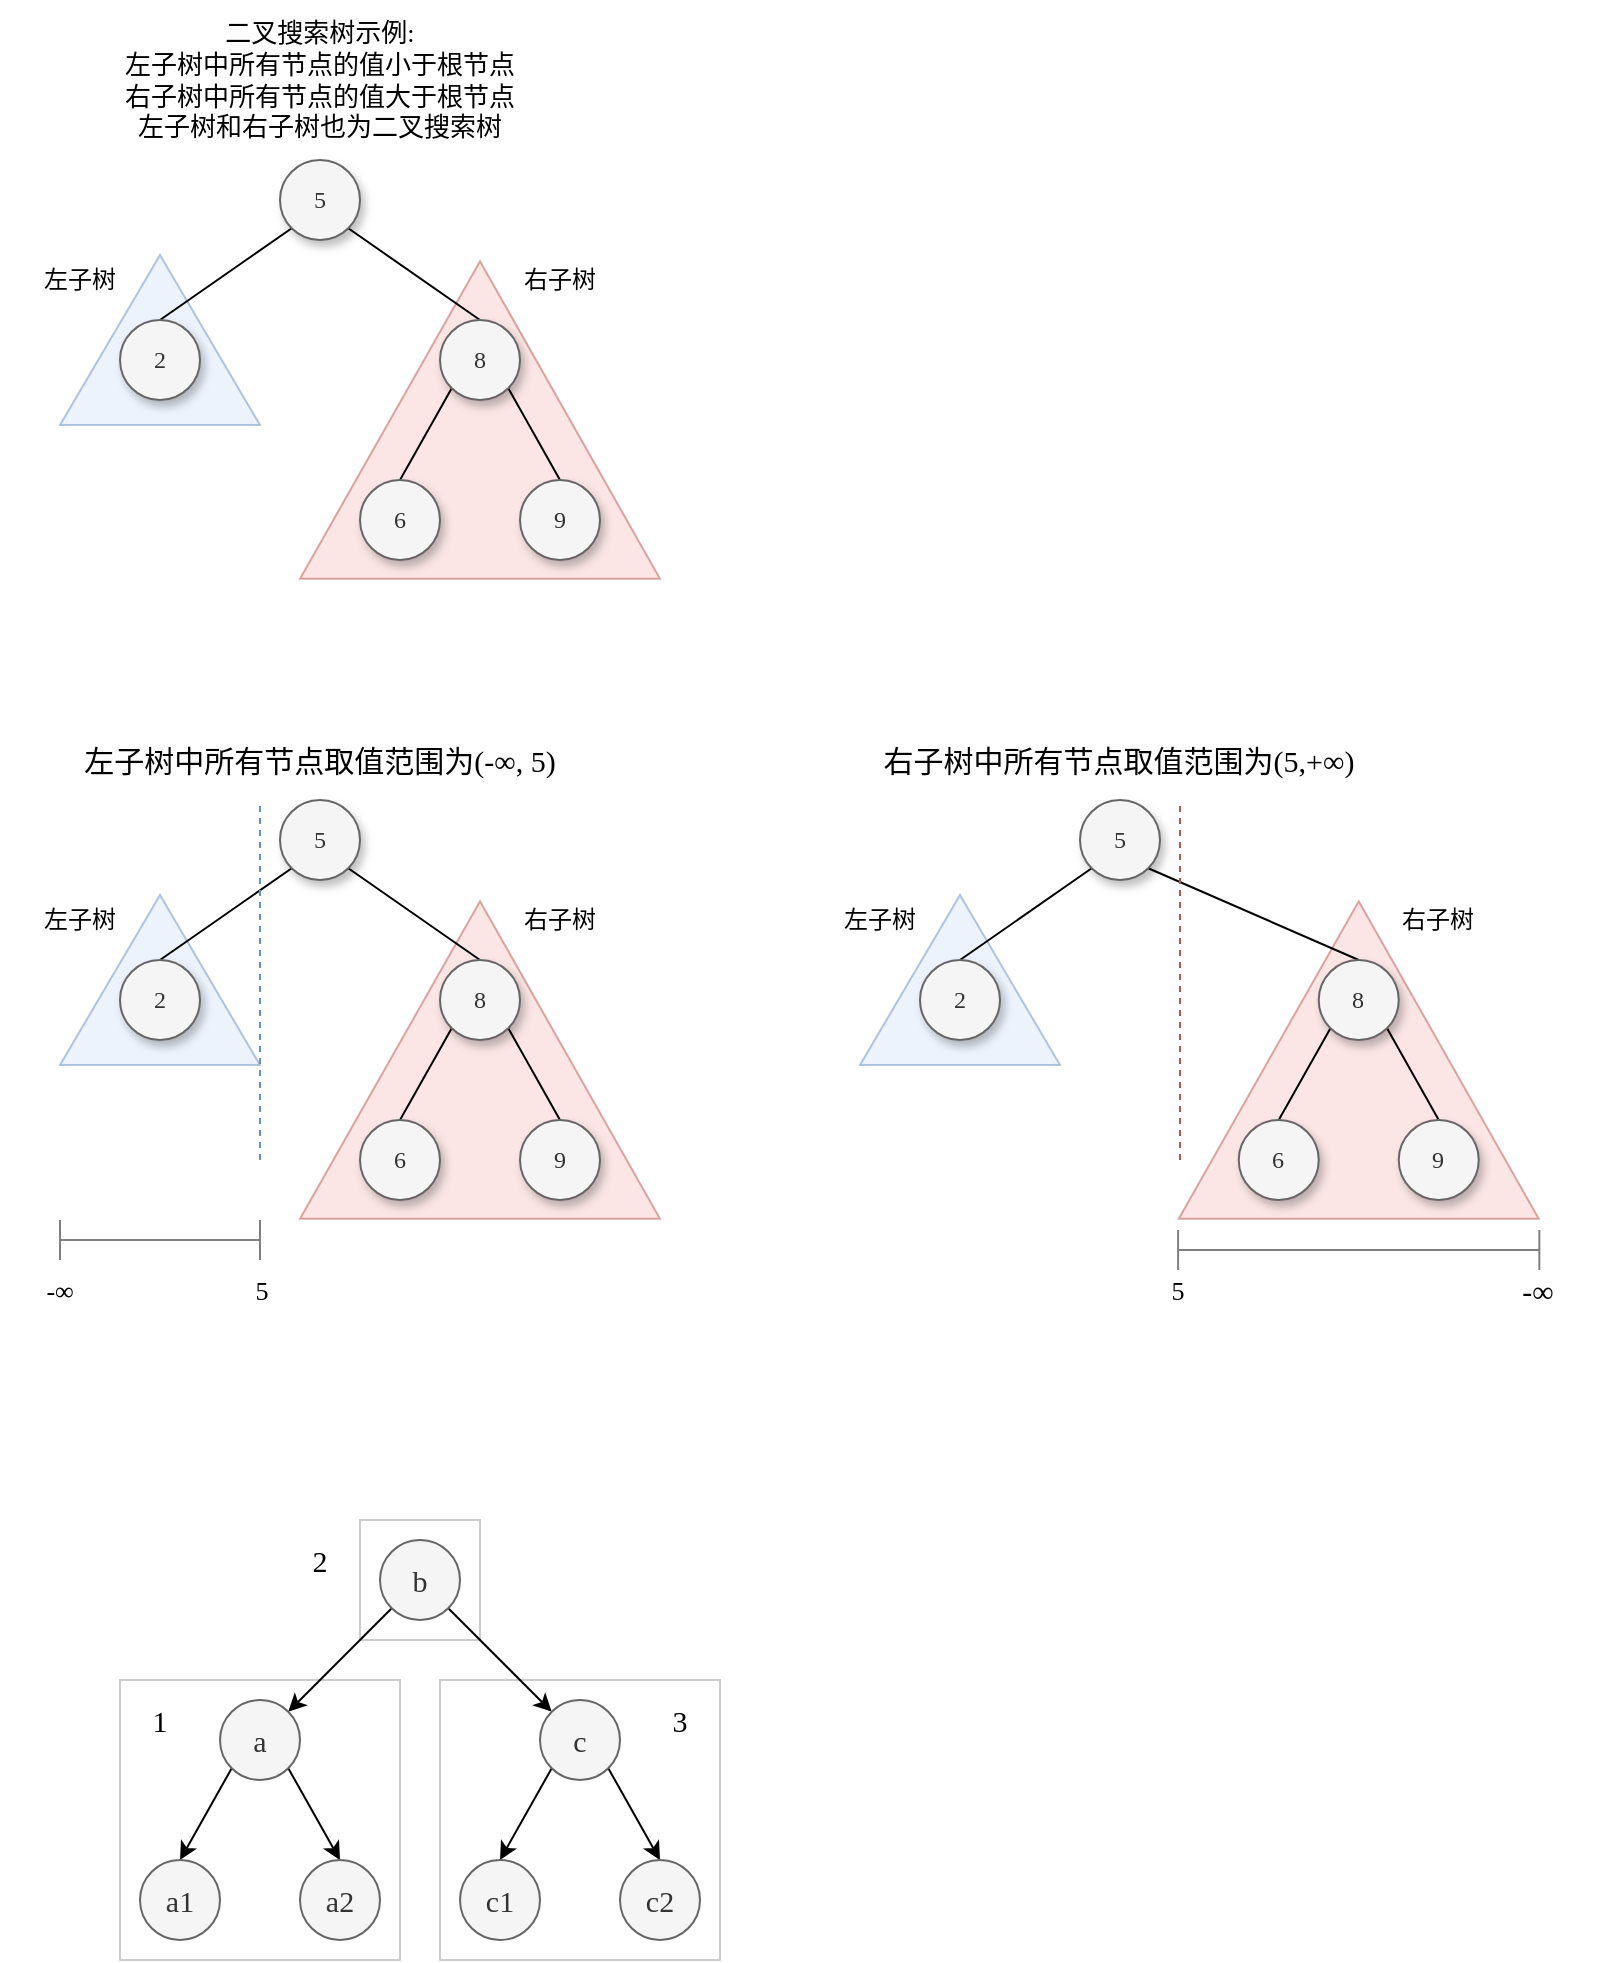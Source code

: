 <mxfile version="15.9.4" type="github">
  <diagram id="yl93xI8oFi7PkdwwFOtm" name="第 1 页">
    <mxGraphModel dx="1358" dy="630" grid="1" gridSize="10" guides="1" tooltips="1" connect="1" arrows="1" fold="1" page="1" pageScale="1" pageWidth="827" pageHeight="1169" math="0" shadow="0">
      <root>
        <mxCell id="0" />
        <mxCell id="1" parent="0" />
        <mxCell id="k8xy3Kr_hPyLSZehIr84-10" value="" style="triangle;whiteSpace=wrap;html=1;shadow=0;rotation=-90;opacity=50;fillColor=#dae8fc;strokeColor=#6c8ebf;" vertex="1" parent="1">
          <mxGeometry x="177.5" y="160" width="85" height="100" as="geometry" />
        </mxCell>
        <mxCell id="k8xy3Kr_hPyLSZehIr84-11" value="" style="triangle;whiteSpace=wrap;html=1;shadow=0;rotation=-90;opacity=50;fillColor=#f8cecc;strokeColor=#b85450;" vertex="1" parent="1">
          <mxGeometry x="300.63" y="160" width="158.75" height="180" as="geometry" />
        </mxCell>
        <mxCell id="k8xy3Kr_hPyLSZehIr84-4" style="rounded=0;orthogonalLoop=1;jettySize=auto;html=1;exitX=0;exitY=1;exitDx=0;exitDy=0;entryX=0.5;entryY=0;entryDx=0;entryDy=0;endArrow=none;endFill=0;" edge="1" parent="1" source="k8xy3Kr_hPyLSZehIr84-1" target="k8xy3Kr_hPyLSZehIr84-2">
          <mxGeometry relative="1" as="geometry" />
        </mxCell>
        <mxCell id="k8xy3Kr_hPyLSZehIr84-5" style="edgeStyle=none;rounded=0;orthogonalLoop=1;jettySize=auto;html=1;exitX=1;exitY=1;exitDx=0;exitDy=0;entryX=0.5;entryY=0;entryDx=0;entryDy=0;endArrow=none;endFill=0;" edge="1" parent="1" source="k8xy3Kr_hPyLSZehIr84-1" target="k8xy3Kr_hPyLSZehIr84-3">
          <mxGeometry relative="1" as="geometry" />
        </mxCell>
        <mxCell id="k8xy3Kr_hPyLSZehIr84-1" value="&lt;font face=&quot;Comic Sans MS&quot;&gt;5&lt;/font&gt;" style="ellipse;whiteSpace=wrap;html=1;aspect=fixed;fillColor=#f5f5f5;fontColor=#333333;strokeColor=#666666;shadow=1;" vertex="1" parent="1">
          <mxGeometry x="280" y="120" width="40" height="40" as="geometry" />
        </mxCell>
        <mxCell id="k8xy3Kr_hPyLSZehIr84-2" value="&lt;font face=&quot;Comic Sans MS&quot;&gt;2&lt;/font&gt;" style="ellipse;whiteSpace=wrap;html=1;aspect=fixed;fillColor=#f5f5f5;fontColor=#333333;strokeColor=#666666;shadow=1;" vertex="1" parent="1">
          <mxGeometry x="200" y="200" width="40" height="40" as="geometry" />
        </mxCell>
        <mxCell id="k8xy3Kr_hPyLSZehIr84-7" style="edgeStyle=none;rounded=0;orthogonalLoop=1;jettySize=auto;html=1;exitX=0;exitY=1;exitDx=0;exitDy=0;entryX=0.5;entryY=0;entryDx=0;entryDy=0;endArrow=none;endFill=0;" edge="1" parent="1" source="k8xy3Kr_hPyLSZehIr84-3" target="k8xy3Kr_hPyLSZehIr84-6">
          <mxGeometry relative="1" as="geometry" />
        </mxCell>
        <mxCell id="k8xy3Kr_hPyLSZehIr84-9" style="edgeStyle=none;rounded=0;orthogonalLoop=1;jettySize=auto;html=1;exitX=1;exitY=1;exitDx=0;exitDy=0;entryX=0.5;entryY=0;entryDx=0;entryDy=0;endArrow=none;endFill=0;" edge="1" parent="1" source="k8xy3Kr_hPyLSZehIr84-3" target="k8xy3Kr_hPyLSZehIr84-8">
          <mxGeometry relative="1" as="geometry" />
        </mxCell>
        <mxCell id="k8xy3Kr_hPyLSZehIr84-3" value="&lt;font face=&quot;Comic Sans MS&quot;&gt;8&lt;/font&gt;" style="ellipse;whiteSpace=wrap;html=1;aspect=fixed;fillColor=#f5f5f5;fontColor=#333333;strokeColor=#666666;shadow=1;" vertex="1" parent="1">
          <mxGeometry x="360" y="200" width="40" height="40" as="geometry" />
        </mxCell>
        <mxCell id="k8xy3Kr_hPyLSZehIr84-6" value="&lt;font face=&quot;Comic Sans MS&quot;&gt;6&lt;/font&gt;" style="ellipse;whiteSpace=wrap;html=1;aspect=fixed;fillColor=#f5f5f5;fontColor=#333333;strokeColor=#666666;shadow=1;" vertex="1" parent="1">
          <mxGeometry x="320" y="280" width="40" height="40" as="geometry" />
        </mxCell>
        <mxCell id="k8xy3Kr_hPyLSZehIr84-8" value="&lt;font face=&quot;Comic Sans MS&quot;&gt;9&lt;/font&gt;" style="ellipse;whiteSpace=wrap;html=1;aspect=fixed;fillColor=#f5f5f5;fontColor=#333333;strokeColor=#666666;shadow=1;" vertex="1" parent="1">
          <mxGeometry x="400" y="280" width="40" height="40" as="geometry" />
        </mxCell>
        <mxCell id="k8xy3Kr_hPyLSZehIr84-12" value="&lt;div&gt;&lt;span style=&quot;font-size: 13px ; font-family: &amp;#34;comic sans ms&amp;#34;&quot;&gt;二叉搜索树示例:&lt;/span&gt;&lt;/div&gt;&lt;font style=&quot;font-size: 13px&quot; face=&quot;Comic Sans MS&quot;&gt;&lt;div&gt;&lt;span&gt;左子树中所有节点的值小于根节点&lt;/span&gt;&lt;/div&gt;&lt;div&gt;&lt;span&gt;右子树中所有节点的值大于根节点&lt;/span&gt;&lt;/div&gt;&lt;div&gt;&lt;span&gt;左子树和右子树也为二叉搜索树&lt;/span&gt;&lt;/div&gt;&lt;/font&gt;" style="text;html=1;strokeColor=none;fillColor=none;align=center;verticalAlign=middle;whiteSpace=wrap;rounded=0;shadow=0;opacity=50;" vertex="1" parent="1">
          <mxGeometry x="160" y="40" width="280" height="80" as="geometry" />
        </mxCell>
        <mxCell id="k8xy3Kr_hPyLSZehIr84-13" value="&lt;font face=&quot;Comic Sans MS&quot;&gt;左子树&lt;/font&gt;" style="text;html=1;strokeColor=none;fillColor=none;align=center;verticalAlign=middle;whiteSpace=wrap;rounded=0;shadow=0;opacity=50;" vertex="1" parent="1">
          <mxGeometry x="160" y="160" width="40" height="40" as="geometry" />
        </mxCell>
        <mxCell id="k8xy3Kr_hPyLSZehIr84-14" value="&lt;font face=&quot;Comic Sans MS&quot;&gt;右子树&lt;/font&gt;" style="text;html=1;strokeColor=none;fillColor=none;align=center;verticalAlign=middle;whiteSpace=wrap;rounded=0;shadow=0;opacity=50;" vertex="1" parent="1">
          <mxGeometry x="400" y="160" width="40" height="40" as="geometry" />
        </mxCell>
        <mxCell id="k8xy3Kr_hPyLSZehIr84-15" value="" style="triangle;whiteSpace=wrap;html=1;shadow=0;rotation=-90;opacity=50;fillColor=#dae8fc;strokeColor=#6c8ebf;" vertex="1" parent="1">
          <mxGeometry x="177.5" y="480" width="85" height="100" as="geometry" />
        </mxCell>
        <mxCell id="k8xy3Kr_hPyLSZehIr84-16" value="" style="triangle;whiteSpace=wrap;html=1;shadow=0;rotation=-90;opacity=50;fillColor=#f8cecc;strokeColor=#b85450;" vertex="1" parent="1">
          <mxGeometry x="300.63" y="480" width="158.75" height="180" as="geometry" />
        </mxCell>
        <mxCell id="k8xy3Kr_hPyLSZehIr84-17" style="rounded=0;orthogonalLoop=1;jettySize=auto;html=1;exitX=0;exitY=1;exitDx=0;exitDy=0;entryX=0.5;entryY=0;entryDx=0;entryDy=0;endArrow=none;endFill=0;" edge="1" parent="1" source="k8xy3Kr_hPyLSZehIr84-19" target="k8xy3Kr_hPyLSZehIr84-20">
          <mxGeometry relative="1" as="geometry" />
        </mxCell>
        <mxCell id="k8xy3Kr_hPyLSZehIr84-18" style="edgeStyle=none;rounded=0;orthogonalLoop=1;jettySize=auto;html=1;exitX=1;exitY=1;exitDx=0;exitDy=0;entryX=0.5;entryY=0;entryDx=0;entryDy=0;endArrow=none;endFill=0;" edge="1" parent="1" source="k8xy3Kr_hPyLSZehIr84-19" target="k8xy3Kr_hPyLSZehIr84-23">
          <mxGeometry relative="1" as="geometry" />
        </mxCell>
        <mxCell id="k8xy3Kr_hPyLSZehIr84-19" value="&lt;font face=&quot;Comic Sans MS&quot;&gt;5&lt;/font&gt;" style="ellipse;whiteSpace=wrap;html=1;aspect=fixed;fillColor=#f5f5f5;fontColor=#333333;strokeColor=#666666;shadow=1;" vertex="1" parent="1">
          <mxGeometry x="280" y="440" width="40" height="40" as="geometry" />
        </mxCell>
        <mxCell id="k8xy3Kr_hPyLSZehIr84-20" value="&lt;font face=&quot;Comic Sans MS&quot;&gt;2&lt;/font&gt;" style="ellipse;whiteSpace=wrap;html=1;aspect=fixed;fillColor=#f5f5f5;fontColor=#333333;strokeColor=#666666;shadow=1;" vertex="1" parent="1">
          <mxGeometry x="200" y="520" width="40" height="40" as="geometry" />
        </mxCell>
        <mxCell id="k8xy3Kr_hPyLSZehIr84-21" style="edgeStyle=none;rounded=0;orthogonalLoop=1;jettySize=auto;html=1;exitX=0;exitY=1;exitDx=0;exitDy=0;entryX=0.5;entryY=0;entryDx=0;entryDy=0;endArrow=none;endFill=0;" edge="1" parent="1" source="k8xy3Kr_hPyLSZehIr84-23" target="k8xy3Kr_hPyLSZehIr84-24">
          <mxGeometry relative="1" as="geometry" />
        </mxCell>
        <mxCell id="k8xy3Kr_hPyLSZehIr84-22" style="edgeStyle=none;rounded=0;orthogonalLoop=1;jettySize=auto;html=1;exitX=1;exitY=1;exitDx=0;exitDy=0;entryX=0.5;entryY=0;entryDx=0;entryDy=0;endArrow=none;endFill=0;" edge="1" parent="1" source="k8xy3Kr_hPyLSZehIr84-23" target="k8xy3Kr_hPyLSZehIr84-25">
          <mxGeometry relative="1" as="geometry" />
        </mxCell>
        <mxCell id="k8xy3Kr_hPyLSZehIr84-23" value="&lt;font face=&quot;Comic Sans MS&quot;&gt;8&lt;/font&gt;" style="ellipse;whiteSpace=wrap;html=1;aspect=fixed;fillColor=#f5f5f5;fontColor=#333333;strokeColor=#666666;shadow=1;" vertex="1" parent="1">
          <mxGeometry x="360" y="520" width="40" height="40" as="geometry" />
        </mxCell>
        <mxCell id="k8xy3Kr_hPyLSZehIr84-24" value="&lt;font face=&quot;Comic Sans MS&quot;&gt;6&lt;/font&gt;" style="ellipse;whiteSpace=wrap;html=1;aspect=fixed;fillColor=#f5f5f5;fontColor=#333333;strokeColor=#666666;shadow=1;" vertex="1" parent="1">
          <mxGeometry x="320" y="600" width="40" height="40" as="geometry" />
        </mxCell>
        <mxCell id="k8xy3Kr_hPyLSZehIr84-25" value="&lt;font face=&quot;Comic Sans MS&quot;&gt;9&lt;/font&gt;" style="ellipse;whiteSpace=wrap;html=1;aspect=fixed;fillColor=#f5f5f5;fontColor=#333333;strokeColor=#666666;shadow=1;" vertex="1" parent="1">
          <mxGeometry x="400" y="600" width="40" height="40" as="geometry" />
        </mxCell>
        <mxCell id="k8xy3Kr_hPyLSZehIr84-26" value="&lt;font face=&quot;Comic Sans MS&quot;&gt;左子树&lt;/font&gt;" style="text;html=1;strokeColor=none;fillColor=none;align=center;verticalAlign=middle;whiteSpace=wrap;rounded=0;shadow=0;opacity=50;" vertex="1" parent="1">
          <mxGeometry x="160" y="480" width="40" height="40" as="geometry" />
        </mxCell>
        <mxCell id="k8xy3Kr_hPyLSZehIr84-27" value="&lt;font face=&quot;Comic Sans MS&quot;&gt;右子树&lt;/font&gt;" style="text;html=1;strokeColor=none;fillColor=none;align=center;verticalAlign=middle;whiteSpace=wrap;rounded=0;shadow=0;opacity=50;" vertex="1" parent="1">
          <mxGeometry x="400" y="480" width="40" height="40" as="geometry" />
        </mxCell>
        <mxCell id="k8xy3Kr_hPyLSZehIr84-28" value="" style="endArrow=none;dashed=1;html=1;rounded=0;fontFamily=Comic Sans MS;fontSize=13;fillColor=#dae8fc;strokeColor=#6c8ebf;" edge="1" parent="1">
          <mxGeometry width="50" height="50" relative="1" as="geometry">
            <mxPoint x="270" y="620" as="sourcePoint" />
            <mxPoint x="270" y="440" as="targetPoint" />
          </mxGeometry>
        </mxCell>
        <mxCell id="k8xy3Kr_hPyLSZehIr84-29" value="" style="triangle;whiteSpace=wrap;html=1;shadow=0;rotation=-90;opacity=50;fillColor=#dae8fc;strokeColor=#6c8ebf;" vertex="1" parent="1">
          <mxGeometry x="577.5" y="480" width="85" height="100" as="geometry" />
        </mxCell>
        <mxCell id="k8xy3Kr_hPyLSZehIr84-30" value="" style="triangle;whiteSpace=wrap;html=1;shadow=0;rotation=-90;opacity=50;fillColor=#f8cecc;strokeColor=#b85450;" vertex="1" parent="1">
          <mxGeometry x="740" y="480" width="158.75" height="180" as="geometry" />
        </mxCell>
        <mxCell id="k8xy3Kr_hPyLSZehIr84-31" style="rounded=0;orthogonalLoop=1;jettySize=auto;html=1;exitX=0;exitY=1;exitDx=0;exitDy=0;entryX=0.5;entryY=0;entryDx=0;entryDy=0;endArrow=none;endFill=0;" edge="1" parent="1" source="k8xy3Kr_hPyLSZehIr84-33" target="k8xy3Kr_hPyLSZehIr84-34">
          <mxGeometry relative="1" as="geometry" />
        </mxCell>
        <mxCell id="k8xy3Kr_hPyLSZehIr84-32" style="edgeStyle=none;rounded=0;orthogonalLoop=1;jettySize=auto;html=1;exitX=1;exitY=1;exitDx=0;exitDy=0;entryX=0.5;entryY=0;entryDx=0;entryDy=0;endArrow=none;endFill=0;" edge="1" parent="1" source="k8xy3Kr_hPyLSZehIr84-33" target="k8xy3Kr_hPyLSZehIr84-37">
          <mxGeometry relative="1" as="geometry">
            <mxPoint x="753.512" y="474.142" as="sourcePoint" />
          </mxGeometry>
        </mxCell>
        <mxCell id="k8xy3Kr_hPyLSZehIr84-33" value="&lt;font face=&quot;Comic Sans MS&quot;&gt;5&lt;/font&gt;" style="ellipse;whiteSpace=wrap;html=1;aspect=fixed;fillColor=#f5f5f5;fontColor=#333333;strokeColor=#666666;shadow=1;" vertex="1" parent="1">
          <mxGeometry x="680" y="440" width="40" height="40" as="geometry" />
        </mxCell>
        <mxCell id="k8xy3Kr_hPyLSZehIr84-34" value="&lt;font face=&quot;Comic Sans MS&quot;&gt;2&lt;/font&gt;" style="ellipse;whiteSpace=wrap;html=1;aspect=fixed;fillColor=#f5f5f5;fontColor=#333333;strokeColor=#666666;shadow=1;" vertex="1" parent="1">
          <mxGeometry x="600" y="520" width="40" height="40" as="geometry" />
        </mxCell>
        <mxCell id="k8xy3Kr_hPyLSZehIr84-35" style="edgeStyle=none;rounded=0;orthogonalLoop=1;jettySize=auto;html=1;exitX=0;exitY=1;exitDx=0;exitDy=0;entryX=0.5;entryY=0;entryDx=0;entryDy=0;endArrow=none;endFill=0;" edge="1" parent="1" source="k8xy3Kr_hPyLSZehIr84-37" target="k8xy3Kr_hPyLSZehIr84-38">
          <mxGeometry relative="1" as="geometry" />
        </mxCell>
        <mxCell id="k8xy3Kr_hPyLSZehIr84-36" style="edgeStyle=none;rounded=0;orthogonalLoop=1;jettySize=auto;html=1;exitX=1;exitY=1;exitDx=0;exitDy=0;entryX=0.5;entryY=0;entryDx=0;entryDy=0;endArrow=none;endFill=0;" edge="1" parent="1" source="k8xy3Kr_hPyLSZehIr84-37" target="k8xy3Kr_hPyLSZehIr84-39">
          <mxGeometry relative="1" as="geometry" />
        </mxCell>
        <mxCell id="k8xy3Kr_hPyLSZehIr84-37" value="&lt;font face=&quot;Comic Sans MS&quot;&gt;8&lt;/font&gt;" style="ellipse;whiteSpace=wrap;html=1;aspect=fixed;fillColor=#f5f5f5;fontColor=#333333;strokeColor=#666666;shadow=1;" vertex="1" parent="1">
          <mxGeometry x="799.37" y="520" width="40" height="40" as="geometry" />
        </mxCell>
        <mxCell id="k8xy3Kr_hPyLSZehIr84-38" value="&lt;font face=&quot;Comic Sans MS&quot;&gt;6&lt;/font&gt;" style="ellipse;whiteSpace=wrap;html=1;aspect=fixed;fillColor=#f5f5f5;fontColor=#333333;strokeColor=#666666;shadow=1;" vertex="1" parent="1">
          <mxGeometry x="759.37" y="600" width="40" height="40" as="geometry" />
        </mxCell>
        <mxCell id="k8xy3Kr_hPyLSZehIr84-39" value="&lt;font face=&quot;Comic Sans MS&quot;&gt;9&lt;/font&gt;" style="ellipse;whiteSpace=wrap;html=1;aspect=fixed;fillColor=#f5f5f5;fontColor=#333333;strokeColor=#666666;shadow=1;" vertex="1" parent="1">
          <mxGeometry x="839.37" y="600" width="40" height="40" as="geometry" />
        </mxCell>
        <mxCell id="k8xy3Kr_hPyLSZehIr84-40" value="&lt;font face=&quot;Comic Sans MS&quot;&gt;左子树&lt;/font&gt;" style="text;html=1;strokeColor=none;fillColor=none;align=center;verticalAlign=middle;whiteSpace=wrap;rounded=0;shadow=0;opacity=50;" vertex="1" parent="1">
          <mxGeometry x="560" y="480" width="40" height="40" as="geometry" />
        </mxCell>
        <mxCell id="k8xy3Kr_hPyLSZehIr84-41" value="&lt;font face=&quot;Comic Sans MS&quot;&gt;右子树&lt;/font&gt;" style="text;html=1;strokeColor=none;fillColor=none;align=center;verticalAlign=middle;whiteSpace=wrap;rounded=0;shadow=0;opacity=50;" vertex="1" parent="1">
          <mxGeometry x="839.37" y="480" width="40" height="40" as="geometry" />
        </mxCell>
        <mxCell id="k8xy3Kr_hPyLSZehIr84-42" value="" style="endArrow=none;dashed=1;html=1;rounded=0;fontFamily=Comic Sans MS;fontSize=13;fillColor=#f8cecc;strokeColor=#b85450;" edge="1" parent="1">
          <mxGeometry width="50" height="50" relative="1" as="geometry">
            <mxPoint x="730" y="620" as="sourcePoint" />
            <mxPoint x="730" y="440" as="targetPoint" />
          </mxGeometry>
        </mxCell>
        <mxCell id="k8xy3Kr_hPyLSZehIr84-43" value="" style="shape=crossbar;whiteSpace=wrap;html=1;rounded=1;shadow=0;fontFamily=Comic Sans MS;fontSize=13;opacity=50;" vertex="1" parent="1">
          <mxGeometry x="170" y="650" width="100" height="20" as="geometry" />
        </mxCell>
        <mxCell id="k8xy3Kr_hPyLSZehIr84-45" value="-∞" style="text;html=1;strokeColor=none;fillColor=none;align=center;verticalAlign=middle;whiteSpace=wrap;rounded=0;shadow=0;fontFamily=Comic Sans MS;fontSize=13;opacity=50;" vertex="1" parent="1">
          <mxGeometry x="140" y="670" width="60" height="30" as="geometry" />
        </mxCell>
        <mxCell id="k8xy3Kr_hPyLSZehIr84-46" value="5" style="text;html=1;strokeColor=none;fillColor=none;align=center;verticalAlign=middle;whiteSpace=wrap;rounded=0;shadow=0;fontFamily=Comic Sans MS;fontSize=13;opacity=50;" vertex="1" parent="1">
          <mxGeometry x="240.63" y="670" width="60" height="30" as="geometry" />
        </mxCell>
        <mxCell id="k8xy3Kr_hPyLSZehIr84-47" value="" style="shape=crossbar;whiteSpace=wrap;html=1;rounded=1;shadow=0;fontFamily=Comic Sans MS;fontSize=13;opacity=50;" vertex="1" parent="1">
          <mxGeometry x="729.05" y="655" width="180.63" height="20" as="geometry" />
        </mxCell>
        <mxCell id="k8xy3Kr_hPyLSZehIr84-48" value="5" style="text;html=1;strokeColor=none;fillColor=none;align=center;verticalAlign=middle;whiteSpace=wrap;rounded=0;shadow=0;fontFamily=Comic Sans MS;fontSize=13;opacity=50;" vertex="1" parent="1">
          <mxGeometry x="699.37" y="670" width="60" height="30" as="geometry" />
        </mxCell>
        <mxCell id="k8xy3Kr_hPyLSZehIr84-49" value="&lt;font style=&quot;font-size: 15px&quot;&gt;-∞&lt;/font&gt;" style="text;html=1;strokeColor=none;fillColor=none;align=center;verticalAlign=middle;whiteSpace=wrap;rounded=0;shadow=0;fontFamily=Comic Sans MS;fontSize=13;opacity=50;" vertex="1" parent="1">
          <mxGeometry x="879.37" y="670" width="60" height="30" as="geometry" />
        </mxCell>
        <mxCell id="k8xy3Kr_hPyLSZehIr84-51" value="左子树中所有节点取值范围为(-∞, 5)" style="text;html=1;strokeColor=none;fillColor=none;align=center;verticalAlign=middle;whiteSpace=wrap;rounded=0;shadow=0;fontFamily=Comic Sans MS;fontSize=15;opacity=50;" vertex="1" parent="1">
          <mxGeometry x="160" y="400" width="280" height="40" as="geometry" />
        </mxCell>
        <mxCell id="k8xy3Kr_hPyLSZehIr84-52" value="右子树中所有节点取值范围为(5,+∞)" style="text;html=1;strokeColor=none;fillColor=none;align=center;verticalAlign=middle;whiteSpace=wrap;rounded=0;shadow=0;fontFamily=Comic Sans MS;fontSize=15;opacity=50;" vertex="1" parent="1">
          <mxGeometry x="559.37" y="400" width="280.63" height="40" as="geometry" />
        </mxCell>
        <mxCell id="k8xy3Kr_hPyLSZehIr84-53" value="" style="rounded=0;whiteSpace=wrap;html=1;opacity=20;" vertex="1" parent="1">
          <mxGeometry x="360" y="880" width="140" height="140" as="geometry" />
        </mxCell>
        <mxCell id="k8xy3Kr_hPyLSZehIr84-54" value="" style="rounded=0;whiteSpace=wrap;html=1;opacity=20;" vertex="1" parent="1">
          <mxGeometry x="320" y="800" width="60" height="60" as="geometry" />
        </mxCell>
        <mxCell id="k8xy3Kr_hPyLSZehIr84-55" value="" style="rounded=0;whiteSpace=wrap;html=1;opacity=20;" vertex="1" parent="1">
          <mxGeometry x="200" y="880" width="140" height="140" as="geometry" />
        </mxCell>
        <mxCell id="k8xy3Kr_hPyLSZehIr84-56" style="rounded=0;orthogonalLoop=1;jettySize=auto;html=1;exitX=0;exitY=1;exitDx=0;exitDy=0;entryX=1;entryY=0;entryDx=0;entryDy=0;" edge="1" parent="1" source="k8xy3Kr_hPyLSZehIr84-58" target="k8xy3Kr_hPyLSZehIr84-61">
          <mxGeometry relative="1" as="geometry" />
        </mxCell>
        <mxCell id="k8xy3Kr_hPyLSZehIr84-57" style="edgeStyle=none;rounded=0;orthogonalLoop=1;jettySize=auto;html=1;exitX=1;exitY=1;exitDx=0;exitDy=0;" edge="1" parent="1" source="k8xy3Kr_hPyLSZehIr84-58" target="k8xy3Kr_hPyLSZehIr84-64">
          <mxGeometry relative="1" as="geometry" />
        </mxCell>
        <mxCell id="k8xy3Kr_hPyLSZehIr84-58" value="&lt;font face=&quot;Comic Sans MS&quot; style=&quot;font-size: 15px&quot;&gt;b&lt;/font&gt;" style="ellipse;whiteSpace=wrap;html=1;aspect=fixed;fillColor=#f5f5f5;fontColor=#333333;strokeColor=#666666;" vertex="1" parent="1">
          <mxGeometry x="330" y="810" width="40" height="40" as="geometry" />
        </mxCell>
        <mxCell id="k8xy3Kr_hPyLSZehIr84-59" style="edgeStyle=none;rounded=0;orthogonalLoop=1;jettySize=auto;html=1;exitX=0;exitY=1;exitDx=0;exitDy=0;entryX=0.5;entryY=0;entryDx=0;entryDy=0;" edge="1" parent="1" source="k8xy3Kr_hPyLSZehIr84-61" target="k8xy3Kr_hPyLSZehIr84-65">
          <mxGeometry relative="1" as="geometry" />
        </mxCell>
        <mxCell id="k8xy3Kr_hPyLSZehIr84-60" style="edgeStyle=none;rounded=0;orthogonalLoop=1;jettySize=auto;html=1;exitX=1;exitY=1;exitDx=0;exitDy=0;entryX=0.5;entryY=0;entryDx=0;entryDy=0;" edge="1" parent="1" source="k8xy3Kr_hPyLSZehIr84-61" target="k8xy3Kr_hPyLSZehIr84-66">
          <mxGeometry relative="1" as="geometry" />
        </mxCell>
        <mxCell id="k8xy3Kr_hPyLSZehIr84-61" value="&lt;font style=&quot;font-size: 15px&quot; face=&quot;Comic Sans MS&quot;&gt;a&lt;/font&gt;" style="ellipse;whiteSpace=wrap;html=1;aspect=fixed;fillColor=#f5f5f5;fontColor=#333333;strokeColor=#666666;" vertex="1" parent="1">
          <mxGeometry x="250" y="890" width="40" height="40" as="geometry" />
        </mxCell>
        <mxCell id="k8xy3Kr_hPyLSZehIr84-62" style="edgeStyle=none;rounded=0;orthogonalLoop=1;jettySize=auto;html=1;exitX=0;exitY=1;exitDx=0;exitDy=0;entryX=0.5;entryY=0;entryDx=0;entryDy=0;" edge="1" parent="1" source="k8xy3Kr_hPyLSZehIr84-64" target="k8xy3Kr_hPyLSZehIr84-67">
          <mxGeometry relative="1" as="geometry" />
        </mxCell>
        <mxCell id="k8xy3Kr_hPyLSZehIr84-63" style="edgeStyle=none;rounded=0;orthogonalLoop=1;jettySize=auto;html=1;exitX=1;exitY=1;exitDx=0;exitDy=0;entryX=0.5;entryY=0;entryDx=0;entryDy=0;" edge="1" parent="1" source="k8xy3Kr_hPyLSZehIr84-64" target="k8xy3Kr_hPyLSZehIr84-68">
          <mxGeometry relative="1" as="geometry" />
        </mxCell>
        <mxCell id="k8xy3Kr_hPyLSZehIr84-64" value="&lt;font style=&quot;font-size: 15px&quot; face=&quot;Comic Sans MS&quot;&gt;c&lt;/font&gt;" style="ellipse;whiteSpace=wrap;html=1;aspect=fixed;fillColor=#f5f5f5;fontColor=#333333;strokeColor=#666666;" vertex="1" parent="1">
          <mxGeometry x="410" y="890" width="40" height="40" as="geometry" />
        </mxCell>
        <mxCell id="k8xy3Kr_hPyLSZehIr84-65" value="&lt;font style=&quot;font-size: 15px&quot; face=&quot;Comic Sans MS&quot;&gt;a1&lt;/font&gt;" style="ellipse;whiteSpace=wrap;html=1;aspect=fixed;fillColor=#f5f5f5;fontColor=#333333;strokeColor=#666666;" vertex="1" parent="1">
          <mxGeometry x="210" y="970" width="40" height="40" as="geometry" />
        </mxCell>
        <mxCell id="k8xy3Kr_hPyLSZehIr84-66" value="&lt;font style=&quot;font-size: 15px&quot; face=&quot;Comic Sans MS&quot;&gt;a2&lt;/font&gt;" style="ellipse;whiteSpace=wrap;html=1;aspect=fixed;fillColor=#f5f5f5;fontColor=#333333;strokeColor=#666666;" vertex="1" parent="1">
          <mxGeometry x="290" y="970" width="40" height="40" as="geometry" />
        </mxCell>
        <mxCell id="k8xy3Kr_hPyLSZehIr84-67" value="&lt;font style=&quot;font-size: 15px&quot; face=&quot;Comic Sans MS&quot;&gt;c1&lt;/font&gt;" style="ellipse;whiteSpace=wrap;html=1;aspect=fixed;fillColor=#f5f5f5;fontColor=#333333;strokeColor=#666666;" vertex="1" parent="1">
          <mxGeometry x="370" y="970" width="40" height="40" as="geometry" />
        </mxCell>
        <mxCell id="k8xy3Kr_hPyLSZehIr84-68" value="&lt;font style=&quot;font-size: 15px&quot; face=&quot;Comic Sans MS&quot;&gt;c2&lt;/font&gt;" style="ellipse;whiteSpace=wrap;html=1;aspect=fixed;fillColor=#f5f5f5;fontColor=#333333;strokeColor=#666666;" vertex="1" parent="1">
          <mxGeometry x="450" y="970" width="40" height="40" as="geometry" />
        </mxCell>
        <mxCell id="k8xy3Kr_hPyLSZehIr84-69" value="1" style="text;html=1;strokeColor=none;fillColor=none;align=center;verticalAlign=middle;whiteSpace=wrap;rounded=0;fontFamily=Comic Sans MS;fontSize=15;opacity=20;" vertex="1" parent="1">
          <mxGeometry x="200" y="880" width="40" height="40" as="geometry" />
        </mxCell>
        <mxCell id="k8xy3Kr_hPyLSZehIr84-70" value="2" style="text;html=1;strokeColor=none;fillColor=none;align=center;verticalAlign=middle;whiteSpace=wrap;rounded=0;fontFamily=Comic Sans MS;fontSize=15;opacity=20;" vertex="1" parent="1">
          <mxGeometry x="280" y="800" width="40" height="40" as="geometry" />
        </mxCell>
        <mxCell id="k8xy3Kr_hPyLSZehIr84-71" value="3" style="text;html=1;strokeColor=none;fillColor=none;align=center;verticalAlign=middle;whiteSpace=wrap;rounded=0;fontFamily=Comic Sans MS;fontSize=15;opacity=20;" vertex="1" parent="1">
          <mxGeometry x="460" y="880" width="40" height="40" as="geometry" />
        </mxCell>
      </root>
    </mxGraphModel>
  </diagram>
</mxfile>
